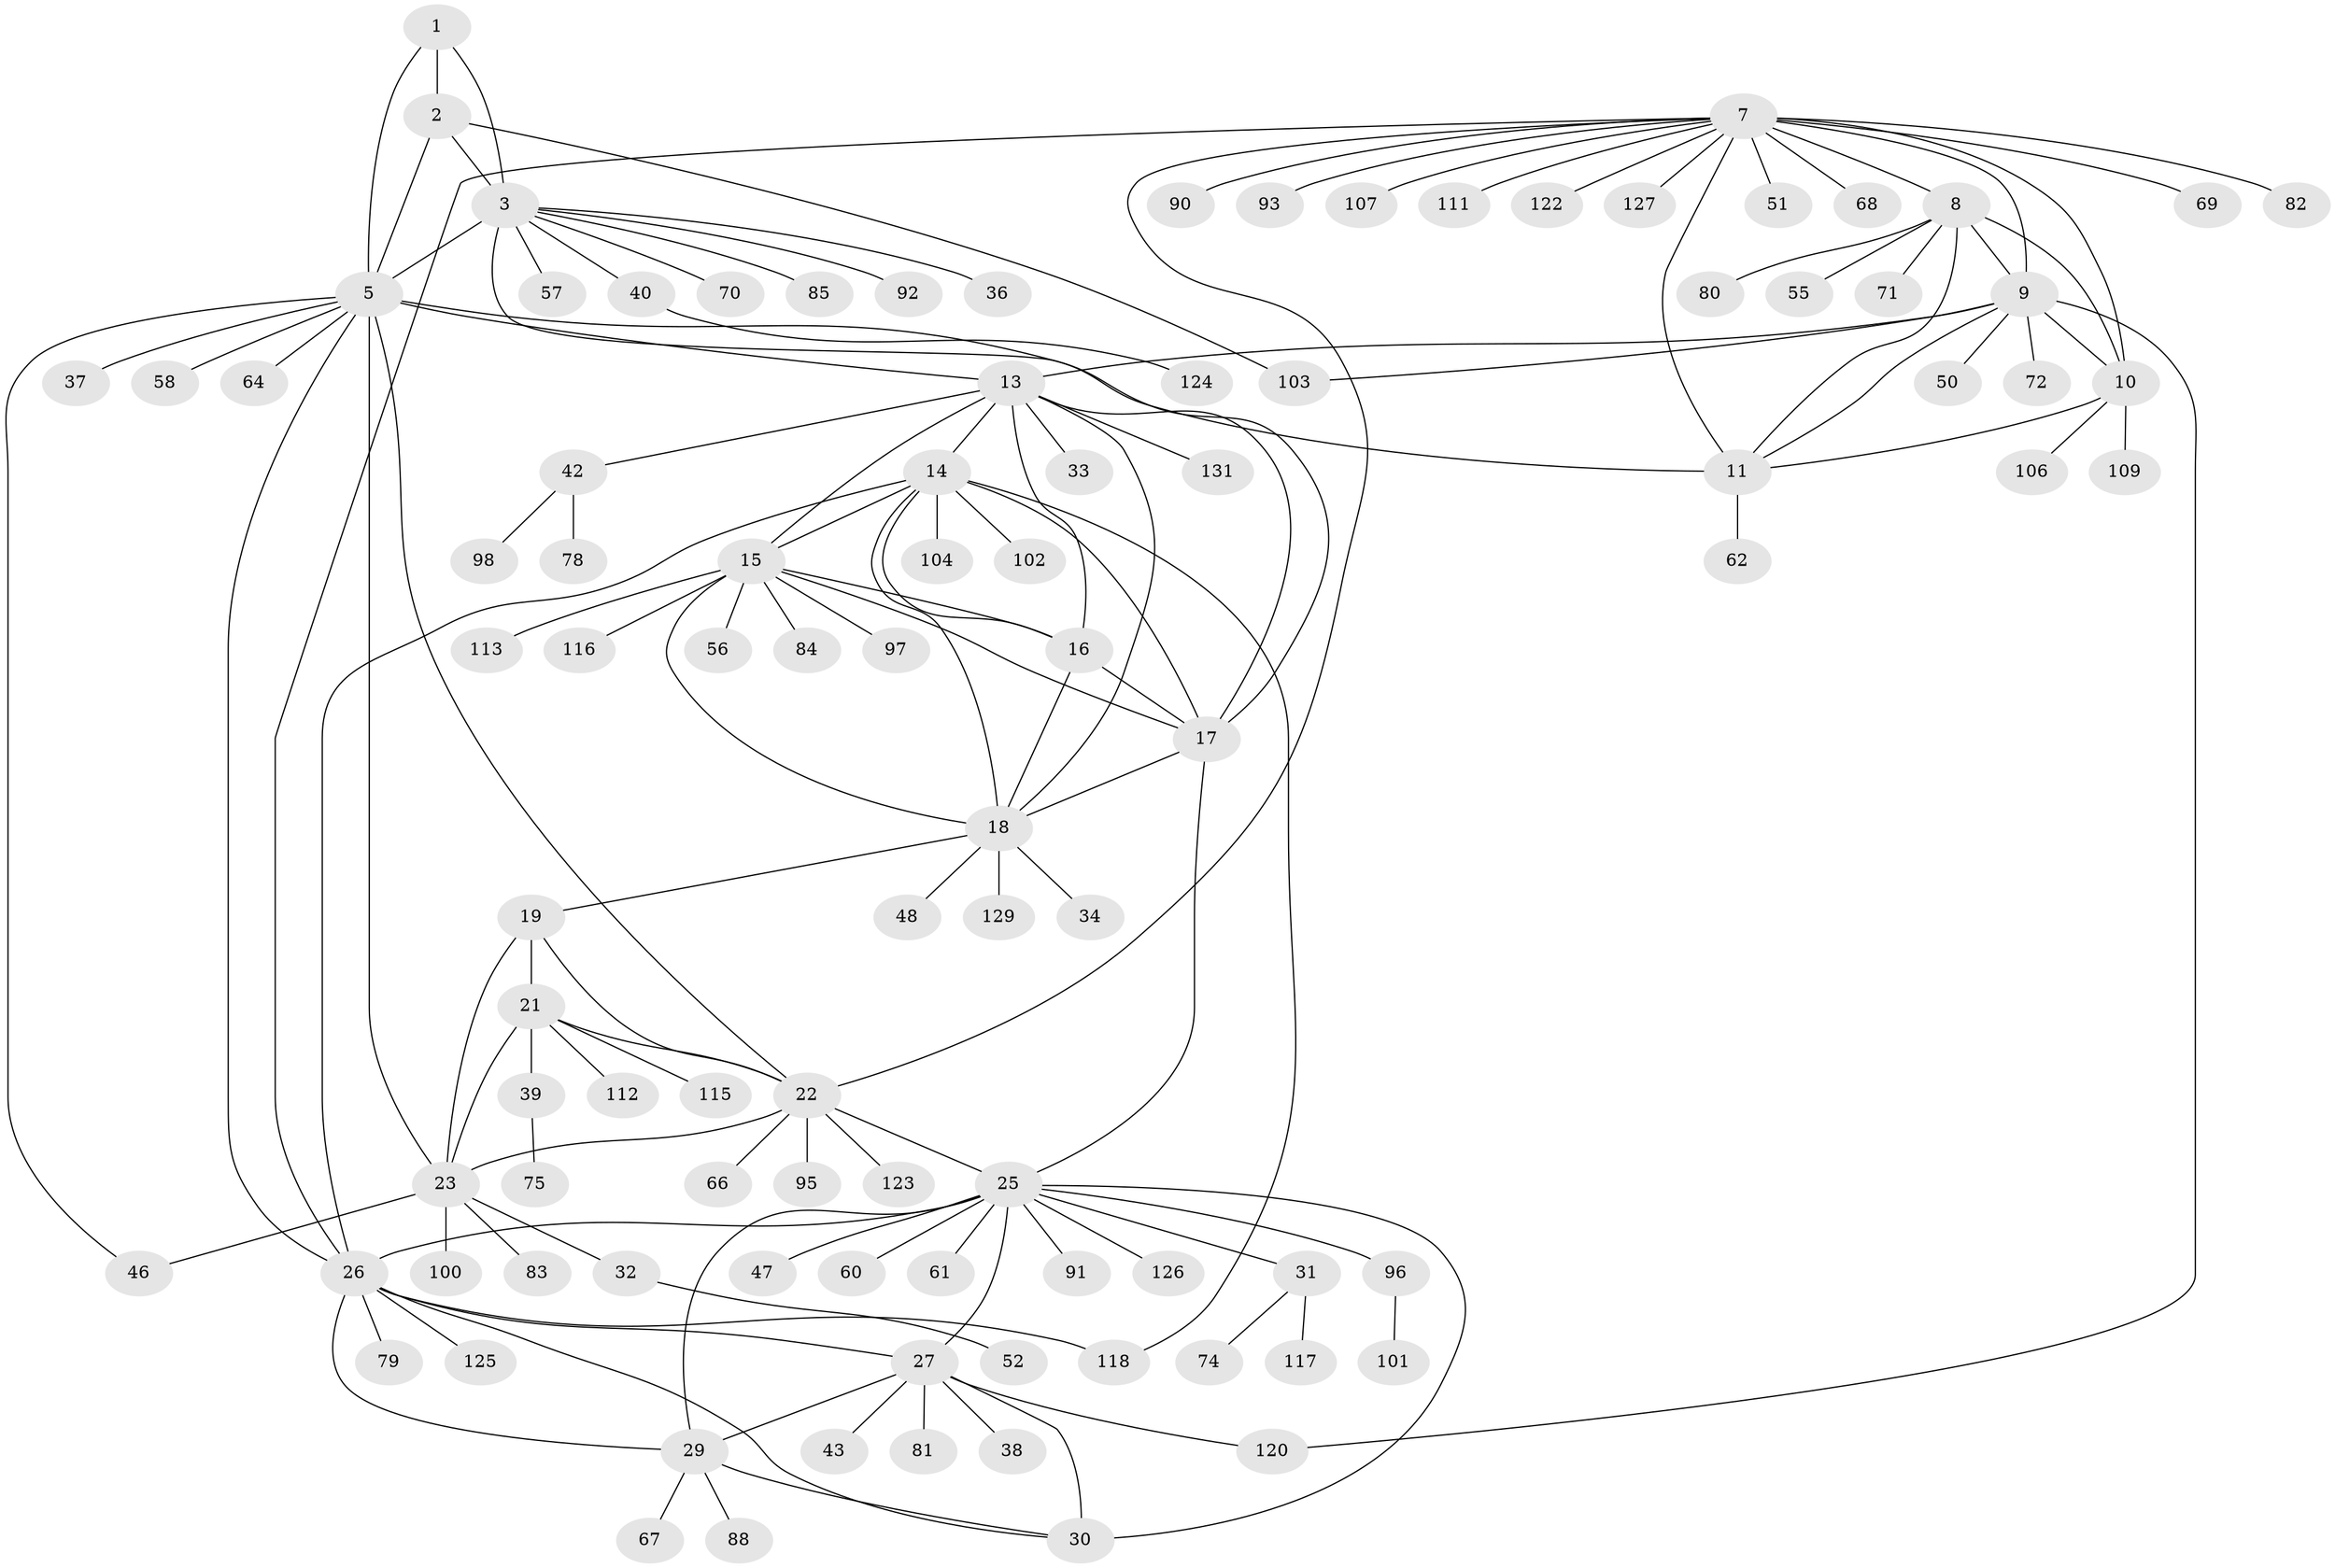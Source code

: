 // Generated by graph-tools (version 1.1) at 2025/24/03/03/25 07:24:11]
// undirected, 99 vertices, 139 edges
graph export_dot {
graph [start="1"]
  node [color=gray90,style=filled];
  1 [super="+130"];
  2 [super="+105"];
  3 [super="+4"];
  5 [super="+6"];
  7 [super="+12"];
  8 [super="+63"];
  9 [super="+110"];
  10 [super="+35"];
  11 [super="+59"];
  13 [super="+114"];
  14 [super="+87"];
  15 [super="+77"];
  16 [super="+89"];
  17 [super="+76"];
  18 [super="+45"];
  19 [super="+20"];
  21 [super="+24"];
  22 [super="+54"];
  23 [super="+108"];
  25 [super="+28"];
  26 [super="+73"];
  27 [super="+53"];
  29 [super="+41"];
  30;
  31 [super="+65"];
  32;
  33;
  34;
  36 [super="+99"];
  37;
  38;
  39;
  40 [super="+44"];
  42 [super="+86"];
  43;
  46 [super="+49"];
  47;
  48;
  50;
  51;
  52;
  55;
  56 [super="+94"];
  57;
  58;
  60 [super="+121"];
  61;
  62;
  64;
  66;
  67;
  68;
  69;
  70;
  71;
  72;
  74;
  75;
  78;
  79;
  80;
  81;
  82;
  83;
  84;
  85;
  88;
  90;
  91 [super="+128"];
  92;
  93;
  95;
  96;
  97;
  98;
  100;
  101;
  102;
  103;
  104;
  106;
  107;
  109;
  111;
  112;
  113 [super="+132"];
  115;
  116;
  117;
  118 [super="+119"];
  120;
  122;
  123;
  124;
  125;
  126;
  127;
  129;
  131;
  1 -- 2;
  1 -- 3 [weight=2];
  1 -- 5 [weight=2];
  2 -- 3 [weight=2];
  2 -- 5 [weight=2];
  2 -- 103;
  3 -- 5 [weight=4];
  3 -- 70;
  3 -- 85;
  3 -- 36;
  3 -- 40;
  3 -- 17;
  3 -- 57;
  3 -- 92;
  5 -- 22;
  5 -- 37;
  5 -- 46;
  5 -- 64;
  5 -- 58;
  5 -- 26;
  5 -- 11;
  5 -- 23;
  5 -- 13;
  7 -- 8 [weight=2];
  7 -- 9 [weight=2];
  7 -- 10 [weight=2];
  7 -- 11 [weight=2];
  7 -- 22;
  7 -- 26;
  7 -- 69;
  7 -- 93;
  7 -- 107;
  7 -- 68;
  7 -- 90;
  7 -- 111;
  7 -- 82;
  7 -- 51;
  7 -- 122;
  7 -- 127;
  8 -- 9;
  8 -- 10;
  8 -- 11;
  8 -- 55;
  8 -- 71;
  8 -- 80;
  9 -- 10;
  9 -- 11;
  9 -- 13;
  9 -- 50;
  9 -- 72;
  9 -- 103;
  9 -- 120;
  10 -- 11;
  10 -- 106;
  10 -- 109;
  11 -- 62;
  13 -- 14;
  13 -- 15;
  13 -- 16;
  13 -- 17;
  13 -- 18;
  13 -- 33;
  13 -- 42;
  13 -- 131;
  14 -- 15;
  14 -- 16;
  14 -- 17;
  14 -- 18;
  14 -- 104;
  14 -- 102;
  14 -- 26;
  14 -- 118;
  15 -- 16;
  15 -- 17;
  15 -- 18;
  15 -- 56;
  15 -- 97;
  15 -- 113;
  15 -- 116;
  15 -- 84;
  16 -- 17;
  16 -- 18;
  17 -- 18;
  17 -- 25;
  18 -- 34;
  18 -- 48;
  18 -- 129;
  18 -- 19;
  19 -- 21 [weight=4];
  19 -- 22 [weight=2];
  19 -- 23 [weight=2];
  21 -- 22 [weight=2];
  21 -- 23 [weight=2];
  21 -- 112;
  21 -- 115;
  21 -- 39;
  22 -- 23;
  22 -- 66;
  22 -- 95;
  22 -- 123;
  22 -- 25;
  23 -- 32;
  23 -- 46;
  23 -- 83;
  23 -- 100;
  25 -- 26 [weight=2];
  25 -- 27 [weight=2];
  25 -- 29 [weight=2];
  25 -- 30 [weight=2];
  25 -- 31;
  25 -- 60;
  25 -- 91;
  25 -- 126;
  25 -- 96;
  25 -- 47;
  25 -- 61;
  26 -- 27;
  26 -- 29;
  26 -- 30;
  26 -- 79;
  26 -- 125;
  26 -- 118;
  27 -- 29;
  27 -- 30;
  27 -- 38;
  27 -- 43;
  27 -- 120;
  27 -- 81;
  29 -- 30;
  29 -- 67;
  29 -- 88;
  31 -- 117;
  31 -- 74;
  32 -- 52;
  39 -- 75;
  40 -- 124;
  42 -- 78;
  42 -- 98;
  96 -- 101;
}
